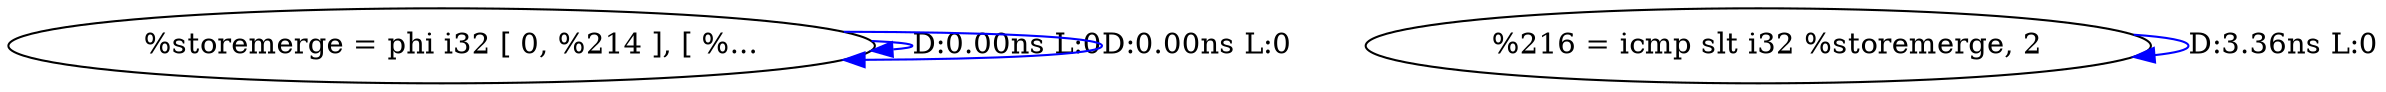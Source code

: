 digraph {
Node0x2e23570[label="  %storemerge = phi i32 [ 0, %214 ], [ %..."];
Node0x2e23570 -> Node0x2e23570[label="D:0.00ns L:0",color=blue];
Node0x2e23570 -> Node0x2e23570[label="D:0.00ns L:0",color=blue];
Node0x2e23730[label="  %216 = icmp slt i32 %storemerge, 2"];
Node0x2e23730 -> Node0x2e23730[label="D:3.36ns L:0",color=blue];
}
